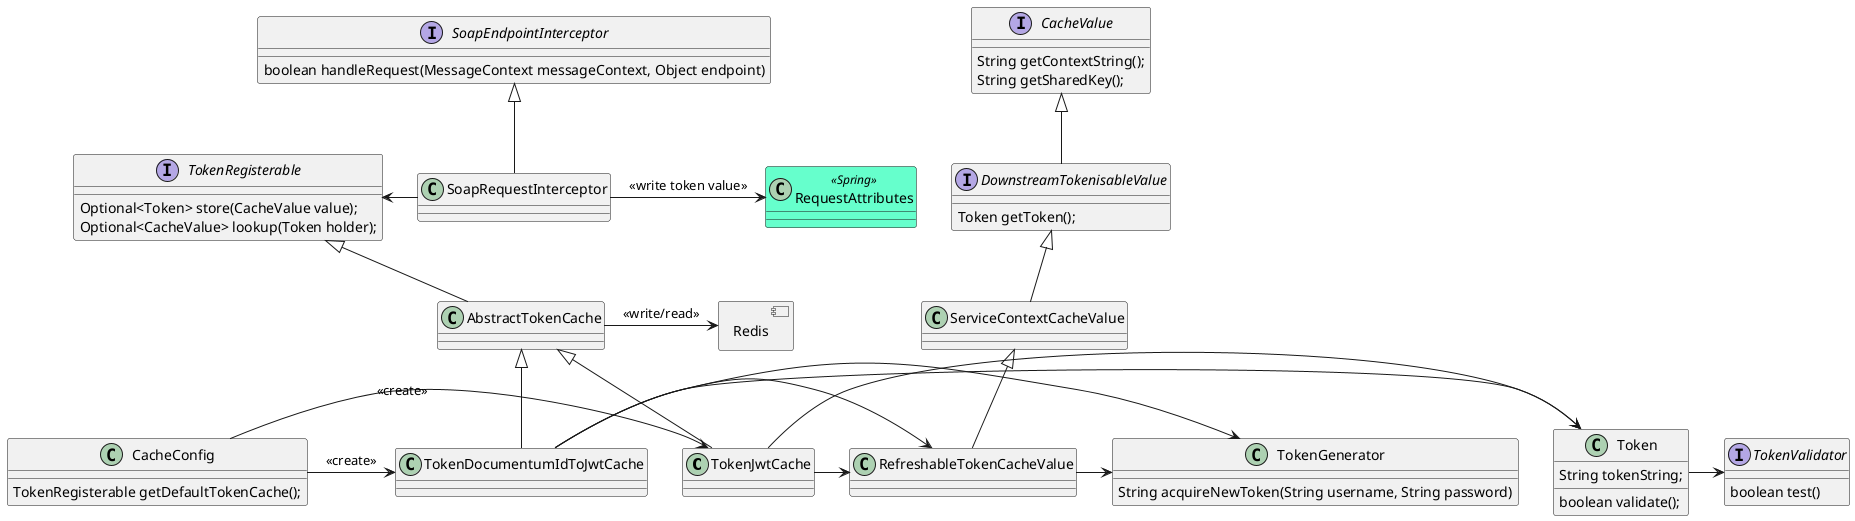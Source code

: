 @startuml
'https://plantuml.com/class-diagram

allowmixing

skinparam class {
    BackgroundColor<<Spring>> #66ffcc
}

skinparam component {
    BackgroundColor<<Spring>> #ccff66
}

class TokenJwtCache
class TokenDocumentumIdToJwtCache

class CacheConfig {
    TokenRegisterable getDefaultTokenCache();
}

CacheConfig -> TokenJwtCache : <<create>>
CacheConfig -> TokenDocumentumIdToJwtCache : <<create>>

component Redis
AbstractTokenCache -> Redis : <<write/read>>

class AbstractTokenCache

interface TokenRegisterable {
    Optional<Token> store(CacheValue value);
    Optional<CacheValue> lookup(Token holder);
}

class DownstreamTokenisableValue


TokenRegisterable <|-- AbstractTokenCache
AbstractTokenCache <|-- TokenDocumentumIdToJwtCache
AbstractTokenCache <|-- TokenJwtCache

TokenDocumentumIdToJwtCache -> RefreshableTokenCacheValue
TokenJwtCache -> RefreshableTokenCacheValue


TokenDocumentumIdToJwtCache -> Token
TokenJwtCache -> Token

interface SoapEndpointInterceptor {
    boolean handleRequest(MessageContext messageContext, Object endpoint)
}

class SoapRequestInterceptor

SoapEndpointInterceptor <|-- SoapRequestInterceptor
SoapRequestInterceptor -> TokenRegisterable
SoapRequestInterceptor -> RequestAttributes : <<write token value>>
class [RequestAttributes] <<Spring>>

interface CacheValue {
    String getContextString();
    String getSharedKey();
}

interface DownstreamTokenisableValue {
    Token getToken();
}
class ServiceContextCacheValue
class RefreshableTokenCacheValue

interface TokenValidator {
 boolean test()
}


Token  -> TokenValidator
RefreshableTokenCacheValue  -> TokenGenerator

TokenDocumentumIdToJwtCache -> TokenGenerator


class TokenGenerator {
    String acquireNewToken(String username, String password)
}

class Token {
 String tokenString;
 boolean validate();
}

CacheValue  <|-- DownstreamTokenisableValue
DownstreamTokenisableValue  <|-- ServiceContextCacheValue
ServiceContextCacheValue  <|-- RefreshableTokenCacheValue



@enduml